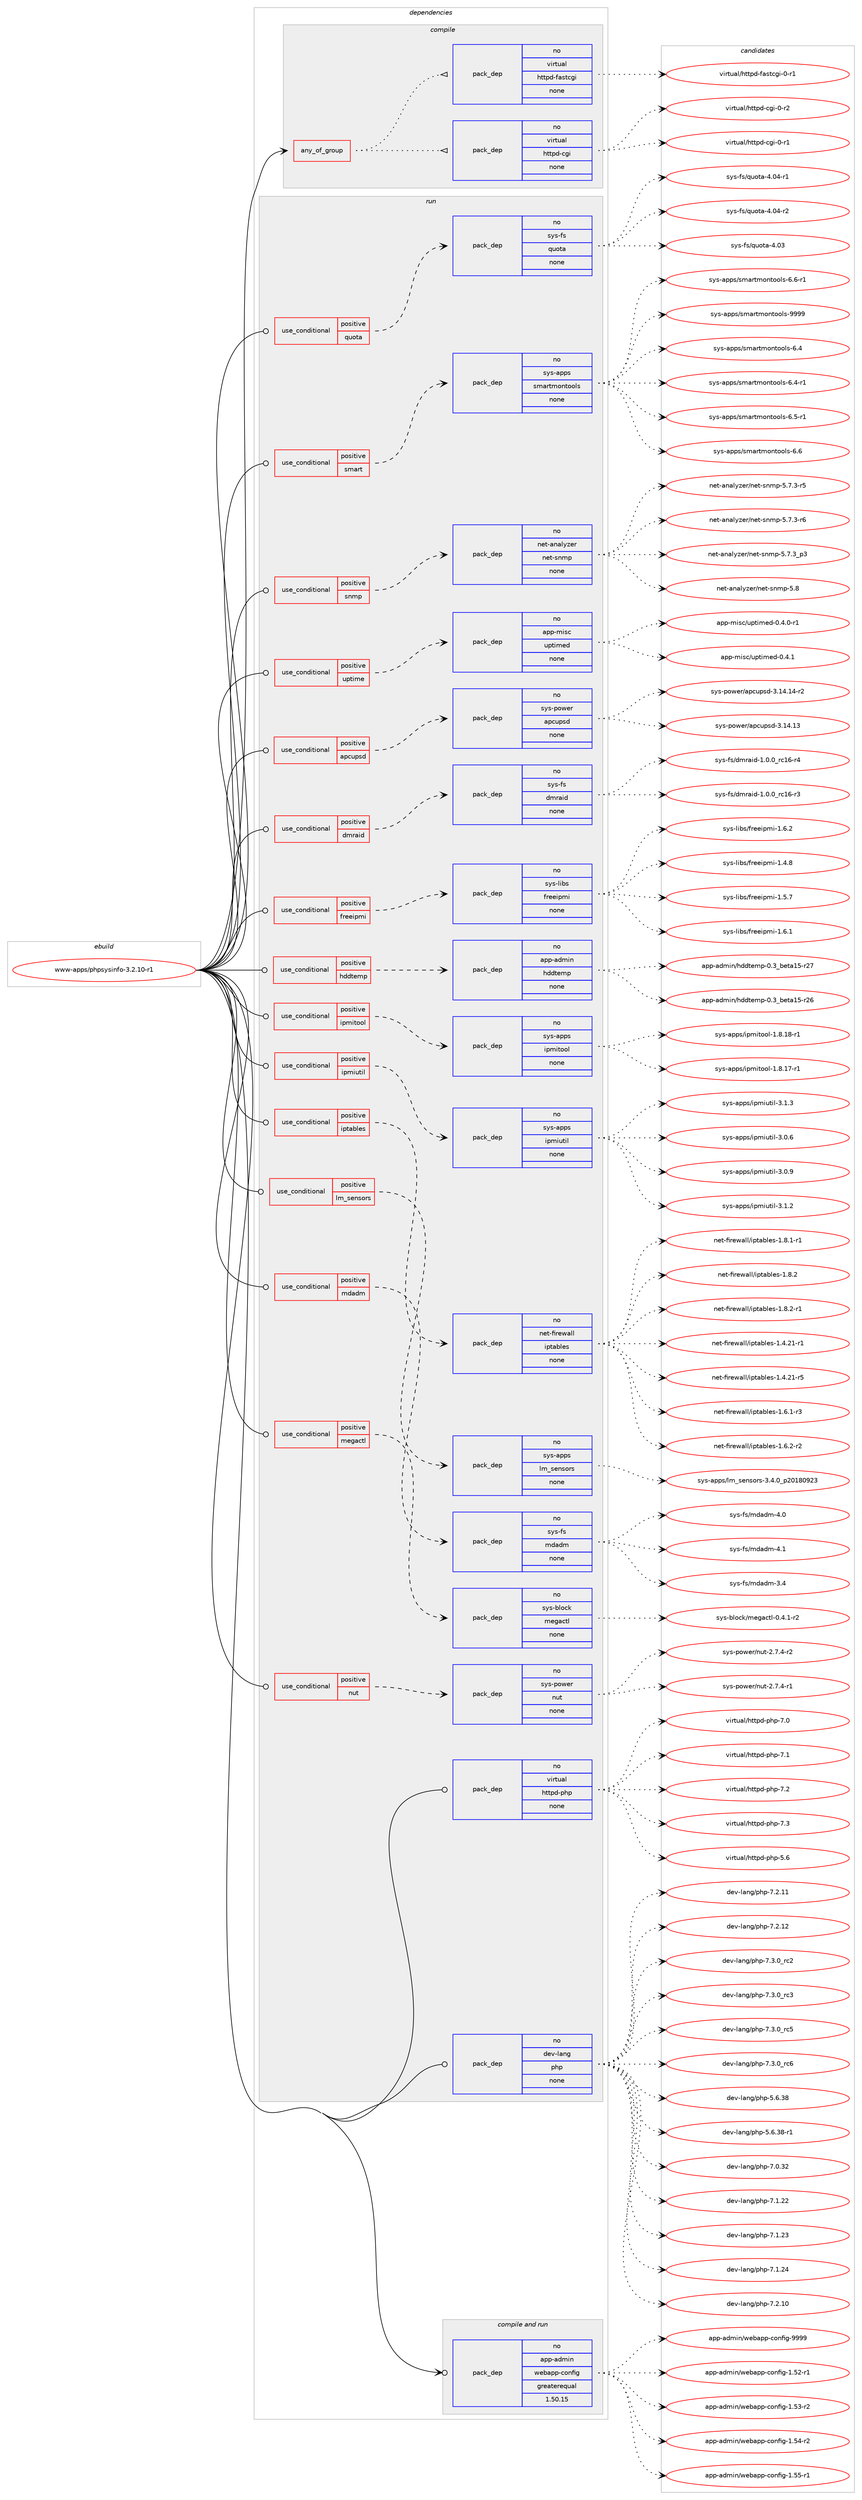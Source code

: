 digraph prolog {

# *************
# Graph options
# *************

newrank=true;
concentrate=true;
compound=true;
graph [rankdir=LR,fontname=Helvetica,fontsize=10,ranksep=1.5];#, ranksep=2.5, nodesep=0.2];
edge  [arrowhead=vee];
node  [fontname=Helvetica,fontsize=10];

# **********
# The ebuild
# **********

subgraph cluster_leftcol {
color=gray;
rank=same;
label=<<i>ebuild</i>>;
id [label="www-apps/phpsysinfo-3.2.10-r1", color=red, width=4, href="../www-apps/phpsysinfo-3.2.10-r1.svg"];
}

# ****************
# The dependencies
# ****************

subgraph cluster_midcol {
color=gray;
label=<<i>dependencies</i>>;
subgraph cluster_compile {
fillcolor="#eeeeee";
style=filled;
label=<<i>compile</i>>;
subgraph any189 {
dependency7971 [label=<<TABLE BORDER="0" CELLBORDER="1" CELLSPACING="0" CELLPADDING="4"><TR><TD CELLPADDING="10">any_of_group</TD></TR></TABLE>>, shape=none, color=red];subgraph pack6345 {
dependency7972 [label=<<TABLE BORDER="0" CELLBORDER="1" CELLSPACING="0" CELLPADDING="4" WIDTH="220"><TR><TD ROWSPAN="6" CELLPADDING="30">pack_dep</TD></TR><TR><TD WIDTH="110">no</TD></TR><TR><TD>virtual</TD></TR><TR><TD>httpd-cgi</TD></TR><TR><TD>none</TD></TR><TR><TD></TD></TR></TABLE>>, shape=none, color=blue];
}
dependency7971:e -> dependency7972:w [weight=20,style="dotted",arrowhead="oinv"];
subgraph pack6346 {
dependency7973 [label=<<TABLE BORDER="0" CELLBORDER="1" CELLSPACING="0" CELLPADDING="4" WIDTH="220"><TR><TD ROWSPAN="6" CELLPADDING="30">pack_dep</TD></TR><TR><TD WIDTH="110">no</TD></TR><TR><TD>virtual</TD></TR><TR><TD>httpd-fastcgi</TD></TR><TR><TD>none</TD></TR><TR><TD></TD></TR></TABLE>>, shape=none, color=blue];
}
dependency7971:e -> dependency7973:w [weight=20,style="dotted",arrowhead="oinv"];
}
id:e -> dependency7971:w [weight=20,style="solid",arrowhead="vee"];
}
subgraph cluster_compileandrun {
fillcolor="#eeeeee";
style=filled;
label=<<i>compile and run</i>>;
subgraph pack6347 {
dependency7974 [label=<<TABLE BORDER="0" CELLBORDER="1" CELLSPACING="0" CELLPADDING="4" WIDTH="220"><TR><TD ROWSPAN="6" CELLPADDING="30">pack_dep</TD></TR><TR><TD WIDTH="110">no</TD></TR><TR><TD>app-admin</TD></TR><TR><TD>webapp-config</TD></TR><TR><TD>greaterequal</TD></TR><TR><TD>1.50.15</TD></TR></TABLE>>, shape=none, color=blue];
}
id:e -> dependency7974:w [weight=20,style="solid",arrowhead="odotvee"];
}
subgraph cluster_run {
fillcolor="#eeeeee";
style=filled;
label=<<i>run</i>>;
subgraph cond1428 {
dependency7975 [label=<<TABLE BORDER="0" CELLBORDER="1" CELLSPACING="0" CELLPADDING="4"><TR><TD ROWSPAN="3" CELLPADDING="10">use_conditional</TD></TR><TR><TD>positive</TD></TR><TR><TD>apcupsd</TD></TR></TABLE>>, shape=none, color=red];
subgraph pack6348 {
dependency7976 [label=<<TABLE BORDER="0" CELLBORDER="1" CELLSPACING="0" CELLPADDING="4" WIDTH="220"><TR><TD ROWSPAN="6" CELLPADDING="30">pack_dep</TD></TR><TR><TD WIDTH="110">no</TD></TR><TR><TD>sys-power</TD></TR><TR><TD>apcupsd</TD></TR><TR><TD>none</TD></TR><TR><TD></TD></TR></TABLE>>, shape=none, color=blue];
}
dependency7975:e -> dependency7976:w [weight=20,style="dashed",arrowhead="vee"];
}
id:e -> dependency7975:w [weight=20,style="solid",arrowhead="odot"];
subgraph cond1429 {
dependency7977 [label=<<TABLE BORDER="0" CELLBORDER="1" CELLSPACING="0" CELLPADDING="4"><TR><TD ROWSPAN="3" CELLPADDING="10">use_conditional</TD></TR><TR><TD>positive</TD></TR><TR><TD>dmraid</TD></TR></TABLE>>, shape=none, color=red];
subgraph pack6349 {
dependency7978 [label=<<TABLE BORDER="0" CELLBORDER="1" CELLSPACING="0" CELLPADDING="4" WIDTH="220"><TR><TD ROWSPAN="6" CELLPADDING="30">pack_dep</TD></TR><TR><TD WIDTH="110">no</TD></TR><TR><TD>sys-fs</TD></TR><TR><TD>dmraid</TD></TR><TR><TD>none</TD></TR><TR><TD></TD></TR></TABLE>>, shape=none, color=blue];
}
dependency7977:e -> dependency7978:w [weight=20,style="dashed",arrowhead="vee"];
}
id:e -> dependency7977:w [weight=20,style="solid",arrowhead="odot"];
subgraph cond1430 {
dependency7979 [label=<<TABLE BORDER="0" CELLBORDER="1" CELLSPACING="0" CELLPADDING="4"><TR><TD ROWSPAN="3" CELLPADDING="10">use_conditional</TD></TR><TR><TD>positive</TD></TR><TR><TD>freeipmi</TD></TR></TABLE>>, shape=none, color=red];
subgraph pack6350 {
dependency7980 [label=<<TABLE BORDER="0" CELLBORDER="1" CELLSPACING="0" CELLPADDING="4" WIDTH="220"><TR><TD ROWSPAN="6" CELLPADDING="30">pack_dep</TD></TR><TR><TD WIDTH="110">no</TD></TR><TR><TD>sys-libs</TD></TR><TR><TD>freeipmi</TD></TR><TR><TD>none</TD></TR><TR><TD></TD></TR></TABLE>>, shape=none, color=blue];
}
dependency7979:e -> dependency7980:w [weight=20,style="dashed",arrowhead="vee"];
}
id:e -> dependency7979:w [weight=20,style="solid",arrowhead="odot"];
subgraph cond1431 {
dependency7981 [label=<<TABLE BORDER="0" CELLBORDER="1" CELLSPACING="0" CELLPADDING="4"><TR><TD ROWSPAN="3" CELLPADDING="10">use_conditional</TD></TR><TR><TD>positive</TD></TR><TR><TD>hddtemp</TD></TR></TABLE>>, shape=none, color=red];
subgraph pack6351 {
dependency7982 [label=<<TABLE BORDER="0" CELLBORDER="1" CELLSPACING="0" CELLPADDING="4" WIDTH="220"><TR><TD ROWSPAN="6" CELLPADDING="30">pack_dep</TD></TR><TR><TD WIDTH="110">no</TD></TR><TR><TD>app-admin</TD></TR><TR><TD>hddtemp</TD></TR><TR><TD>none</TD></TR><TR><TD></TD></TR></TABLE>>, shape=none, color=blue];
}
dependency7981:e -> dependency7982:w [weight=20,style="dashed",arrowhead="vee"];
}
id:e -> dependency7981:w [weight=20,style="solid",arrowhead="odot"];
subgraph cond1432 {
dependency7983 [label=<<TABLE BORDER="0" CELLBORDER="1" CELLSPACING="0" CELLPADDING="4"><TR><TD ROWSPAN="3" CELLPADDING="10">use_conditional</TD></TR><TR><TD>positive</TD></TR><TR><TD>ipmitool</TD></TR></TABLE>>, shape=none, color=red];
subgraph pack6352 {
dependency7984 [label=<<TABLE BORDER="0" CELLBORDER="1" CELLSPACING="0" CELLPADDING="4" WIDTH="220"><TR><TD ROWSPAN="6" CELLPADDING="30">pack_dep</TD></TR><TR><TD WIDTH="110">no</TD></TR><TR><TD>sys-apps</TD></TR><TR><TD>ipmitool</TD></TR><TR><TD>none</TD></TR><TR><TD></TD></TR></TABLE>>, shape=none, color=blue];
}
dependency7983:e -> dependency7984:w [weight=20,style="dashed",arrowhead="vee"];
}
id:e -> dependency7983:w [weight=20,style="solid",arrowhead="odot"];
subgraph cond1433 {
dependency7985 [label=<<TABLE BORDER="0" CELLBORDER="1" CELLSPACING="0" CELLPADDING="4"><TR><TD ROWSPAN="3" CELLPADDING="10">use_conditional</TD></TR><TR><TD>positive</TD></TR><TR><TD>ipmiutil</TD></TR></TABLE>>, shape=none, color=red];
subgraph pack6353 {
dependency7986 [label=<<TABLE BORDER="0" CELLBORDER="1" CELLSPACING="0" CELLPADDING="4" WIDTH="220"><TR><TD ROWSPAN="6" CELLPADDING="30">pack_dep</TD></TR><TR><TD WIDTH="110">no</TD></TR><TR><TD>sys-apps</TD></TR><TR><TD>ipmiutil</TD></TR><TR><TD>none</TD></TR><TR><TD></TD></TR></TABLE>>, shape=none, color=blue];
}
dependency7985:e -> dependency7986:w [weight=20,style="dashed",arrowhead="vee"];
}
id:e -> dependency7985:w [weight=20,style="solid",arrowhead="odot"];
subgraph cond1434 {
dependency7987 [label=<<TABLE BORDER="0" CELLBORDER="1" CELLSPACING="0" CELLPADDING="4"><TR><TD ROWSPAN="3" CELLPADDING="10">use_conditional</TD></TR><TR><TD>positive</TD></TR><TR><TD>iptables</TD></TR></TABLE>>, shape=none, color=red];
subgraph pack6354 {
dependency7988 [label=<<TABLE BORDER="0" CELLBORDER="1" CELLSPACING="0" CELLPADDING="4" WIDTH="220"><TR><TD ROWSPAN="6" CELLPADDING="30">pack_dep</TD></TR><TR><TD WIDTH="110">no</TD></TR><TR><TD>net-firewall</TD></TR><TR><TD>iptables</TD></TR><TR><TD>none</TD></TR><TR><TD></TD></TR></TABLE>>, shape=none, color=blue];
}
dependency7987:e -> dependency7988:w [weight=20,style="dashed",arrowhead="vee"];
}
id:e -> dependency7987:w [weight=20,style="solid",arrowhead="odot"];
subgraph cond1435 {
dependency7989 [label=<<TABLE BORDER="0" CELLBORDER="1" CELLSPACING="0" CELLPADDING="4"><TR><TD ROWSPAN="3" CELLPADDING="10">use_conditional</TD></TR><TR><TD>positive</TD></TR><TR><TD>lm_sensors</TD></TR></TABLE>>, shape=none, color=red];
subgraph pack6355 {
dependency7990 [label=<<TABLE BORDER="0" CELLBORDER="1" CELLSPACING="0" CELLPADDING="4" WIDTH="220"><TR><TD ROWSPAN="6" CELLPADDING="30">pack_dep</TD></TR><TR><TD WIDTH="110">no</TD></TR><TR><TD>sys-apps</TD></TR><TR><TD>lm_sensors</TD></TR><TR><TD>none</TD></TR><TR><TD></TD></TR></TABLE>>, shape=none, color=blue];
}
dependency7989:e -> dependency7990:w [weight=20,style="dashed",arrowhead="vee"];
}
id:e -> dependency7989:w [weight=20,style="solid",arrowhead="odot"];
subgraph cond1436 {
dependency7991 [label=<<TABLE BORDER="0" CELLBORDER="1" CELLSPACING="0" CELLPADDING="4"><TR><TD ROWSPAN="3" CELLPADDING="10">use_conditional</TD></TR><TR><TD>positive</TD></TR><TR><TD>mdadm</TD></TR></TABLE>>, shape=none, color=red];
subgraph pack6356 {
dependency7992 [label=<<TABLE BORDER="0" CELLBORDER="1" CELLSPACING="0" CELLPADDING="4" WIDTH="220"><TR><TD ROWSPAN="6" CELLPADDING="30">pack_dep</TD></TR><TR><TD WIDTH="110">no</TD></TR><TR><TD>sys-fs</TD></TR><TR><TD>mdadm</TD></TR><TR><TD>none</TD></TR><TR><TD></TD></TR></TABLE>>, shape=none, color=blue];
}
dependency7991:e -> dependency7992:w [weight=20,style="dashed",arrowhead="vee"];
}
id:e -> dependency7991:w [weight=20,style="solid",arrowhead="odot"];
subgraph cond1437 {
dependency7993 [label=<<TABLE BORDER="0" CELLBORDER="1" CELLSPACING="0" CELLPADDING="4"><TR><TD ROWSPAN="3" CELLPADDING="10">use_conditional</TD></TR><TR><TD>positive</TD></TR><TR><TD>megactl</TD></TR></TABLE>>, shape=none, color=red];
subgraph pack6357 {
dependency7994 [label=<<TABLE BORDER="0" CELLBORDER="1" CELLSPACING="0" CELLPADDING="4" WIDTH="220"><TR><TD ROWSPAN="6" CELLPADDING="30">pack_dep</TD></TR><TR><TD WIDTH="110">no</TD></TR><TR><TD>sys-block</TD></TR><TR><TD>megactl</TD></TR><TR><TD>none</TD></TR><TR><TD></TD></TR></TABLE>>, shape=none, color=blue];
}
dependency7993:e -> dependency7994:w [weight=20,style="dashed",arrowhead="vee"];
}
id:e -> dependency7993:w [weight=20,style="solid",arrowhead="odot"];
subgraph cond1438 {
dependency7995 [label=<<TABLE BORDER="0" CELLBORDER="1" CELLSPACING="0" CELLPADDING="4"><TR><TD ROWSPAN="3" CELLPADDING="10">use_conditional</TD></TR><TR><TD>positive</TD></TR><TR><TD>nut</TD></TR></TABLE>>, shape=none, color=red];
subgraph pack6358 {
dependency7996 [label=<<TABLE BORDER="0" CELLBORDER="1" CELLSPACING="0" CELLPADDING="4" WIDTH="220"><TR><TD ROWSPAN="6" CELLPADDING="30">pack_dep</TD></TR><TR><TD WIDTH="110">no</TD></TR><TR><TD>sys-power</TD></TR><TR><TD>nut</TD></TR><TR><TD>none</TD></TR><TR><TD></TD></TR></TABLE>>, shape=none, color=blue];
}
dependency7995:e -> dependency7996:w [weight=20,style="dashed",arrowhead="vee"];
}
id:e -> dependency7995:w [weight=20,style="solid",arrowhead="odot"];
subgraph cond1439 {
dependency7997 [label=<<TABLE BORDER="0" CELLBORDER="1" CELLSPACING="0" CELLPADDING="4"><TR><TD ROWSPAN="3" CELLPADDING="10">use_conditional</TD></TR><TR><TD>positive</TD></TR><TR><TD>quota</TD></TR></TABLE>>, shape=none, color=red];
subgraph pack6359 {
dependency7998 [label=<<TABLE BORDER="0" CELLBORDER="1" CELLSPACING="0" CELLPADDING="4" WIDTH="220"><TR><TD ROWSPAN="6" CELLPADDING="30">pack_dep</TD></TR><TR><TD WIDTH="110">no</TD></TR><TR><TD>sys-fs</TD></TR><TR><TD>quota</TD></TR><TR><TD>none</TD></TR><TR><TD></TD></TR></TABLE>>, shape=none, color=blue];
}
dependency7997:e -> dependency7998:w [weight=20,style="dashed",arrowhead="vee"];
}
id:e -> dependency7997:w [weight=20,style="solid",arrowhead="odot"];
subgraph cond1440 {
dependency7999 [label=<<TABLE BORDER="0" CELLBORDER="1" CELLSPACING="0" CELLPADDING="4"><TR><TD ROWSPAN="3" CELLPADDING="10">use_conditional</TD></TR><TR><TD>positive</TD></TR><TR><TD>smart</TD></TR></TABLE>>, shape=none, color=red];
subgraph pack6360 {
dependency8000 [label=<<TABLE BORDER="0" CELLBORDER="1" CELLSPACING="0" CELLPADDING="4" WIDTH="220"><TR><TD ROWSPAN="6" CELLPADDING="30">pack_dep</TD></TR><TR><TD WIDTH="110">no</TD></TR><TR><TD>sys-apps</TD></TR><TR><TD>smartmontools</TD></TR><TR><TD>none</TD></TR><TR><TD></TD></TR></TABLE>>, shape=none, color=blue];
}
dependency7999:e -> dependency8000:w [weight=20,style="dashed",arrowhead="vee"];
}
id:e -> dependency7999:w [weight=20,style="solid",arrowhead="odot"];
subgraph cond1441 {
dependency8001 [label=<<TABLE BORDER="0" CELLBORDER="1" CELLSPACING="0" CELLPADDING="4"><TR><TD ROWSPAN="3" CELLPADDING="10">use_conditional</TD></TR><TR><TD>positive</TD></TR><TR><TD>snmp</TD></TR></TABLE>>, shape=none, color=red];
subgraph pack6361 {
dependency8002 [label=<<TABLE BORDER="0" CELLBORDER="1" CELLSPACING="0" CELLPADDING="4" WIDTH="220"><TR><TD ROWSPAN="6" CELLPADDING="30">pack_dep</TD></TR><TR><TD WIDTH="110">no</TD></TR><TR><TD>net-analyzer</TD></TR><TR><TD>net-snmp</TD></TR><TR><TD>none</TD></TR><TR><TD></TD></TR></TABLE>>, shape=none, color=blue];
}
dependency8001:e -> dependency8002:w [weight=20,style="dashed",arrowhead="vee"];
}
id:e -> dependency8001:w [weight=20,style="solid",arrowhead="odot"];
subgraph cond1442 {
dependency8003 [label=<<TABLE BORDER="0" CELLBORDER="1" CELLSPACING="0" CELLPADDING="4"><TR><TD ROWSPAN="3" CELLPADDING="10">use_conditional</TD></TR><TR><TD>positive</TD></TR><TR><TD>uptime</TD></TR></TABLE>>, shape=none, color=red];
subgraph pack6362 {
dependency8004 [label=<<TABLE BORDER="0" CELLBORDER="1" CELLSPACING="0" CELLPADDING="4" WIDTH="220"><TR><TD ROWSPAN="6" CELLPADDING="30">pack_dep</TD></TR><TR><TD WIDTH="110">no</TD></TR><TR><TD>app-misc</TD></TR><TR><TD>uptimed</TD></TR><TR><TD>none</TD></TR><TR><TD></TD></TR></TABLE>>, shape=none, color=blue];
}
dependency8003:e -> dependency8004:w [weight=20,style="dashed",arrowhead="vee"];
}
id:e -> dependency8003:w [weight=20,style="solid",arrowhead="odot"];
subgraph pack6363 {
dependency8005 [label=<<TABLE BORDER="0" CELLBORDER="1" CELLSPACING="0" CELLPADDING="4" WIDTH="220"><TR><TD ROWSPAN="6" CELLPADDING="30">pack_dep</TD></TR><TR><TD WIDTH="110">no</TD></TR><TR><TD>dev-lang</TD></TR><TR><TD>php</TD></TR><TR><TD>none</TD></TR><TR><TD></TD></TR></TABLE>>, shape=none, color=blue];
}
id:e -> dependency8005:w [weight=20,style="solid",arrowhead="odot"];
subgraph pack6364 {
dependency8006 [label=<<TABLE BORDER="0" CELLBORDER="1" CELLSPACING="0" CELLPADDING="4" WIDTH="220"><TR><TD ROWSPAN="6" CELLPADDING="30">pack_dep</TD></TR><TR><TD WIDTH="110">no</TD></TR><TR><TD>virtual</TD></TR><TR><TD>httpd-php</TD></TR><TR><TD>none</TD></TR><TR><TD></TD></TR></TABLE>>, shape=none, color=blue];
}
id:e -> dependency8006:w [weight=20,style="solid",arrowhead="odot"];
}
}

# **************
# The candidates
# **************

subgraph cluster_choices {
rank=same;
color=gray;
label=<<i>candidates</i>>;

subgraph choice6345 {
color=black;
nodesep=1;
choice1181051141161179710847104116116112100459910310545484511449 [label="virtual/httpd-cgi-0-r1", color=red, width=4,href="../virtual/httpd-cgi-0-r1.svg"];
choice1181051141161179710847104116116112100459910310545484511450 [label="virtual/httpd-cgi-0-r2", color=red, width=4,href="../virtual/httpd-cgi-0-r2.svg"];
dependency7972:e -> choice1181051141161179710847104116116112100459910310545484511449:w [style=dotted,weight="100"];
dependency7972:e -> choice1181051141161179710847104116116112100459910310545484511450:w [style=dotted,weight="100"];
}
subgraph choice6346 {
color=black;
nodesep=1;
choice118105114116117971084710411611611210045102971151169910310545484511449 [label="virtual/httpd-fastcgi-0-r1", color=red, width=4,href="../virtual/httpd-fastcgi-0-r1.svg"];
dependency7973:e -> choice118105114116117971084710411611611210045102971151169910310545484511449:w [style=dotted,weight="100"];
}
subgraph choice6347 {
color=black;
nodesep=1;
choice971121124597100109105110471191019897112112459911111010210510345494653504511449 [label="app-admin/webapp-config-1.52-r1", color=red, width=4,href="../app-admin/webapp-config-1.52-r1.svg"];
choice971121124597100109105110471191019897112112459911111010210510345494653514511450 [label="app-admin/webapp-config-1.53-r2", color=red, width=4,href="../app-admin/webapp-config-1.53-r2.svg"];
choice971121124597100109105110471191019897112112459911111010210510345494653524511450 [label="app-admin/webapp-config-1.54-r2", color=red, width=4,href="../app-admin/webapp-config-1.54-r2.svg"];
choice971121124597100109105110471191019897112112459911111010210510345494653534511449 [label="app-admin/webapp-config-1.55-r1", color=red, width=4,href="../app-admin/webapp-config-1.55-r1.svg"];
choice97112112459710010910511047119101989711211245991111101021051034557575757 [label="app-admin/webapp-config-9999", color=red, width=4,href="../app-admin/webapp-config-9999.svg"];
dependency7974:e -> choice971121124597100109105110471191019897112112459911111010210510345494653504511449:w [style=dotted,weight="100"];
dependency7974:e -> choice971121124597100109105110471191019897112112459911111010210510345494653514511450:w [style=dotted,weight="100"];
dependency7974:e -> choice971121124597100109105110471191019897112112459911111010210510345494653524511450:w [style=dotted,weight="100"];
dependency7974:e -> choice971121124597100109105110471191019897112112459911111010210510345494653534511449:w [style=dotted,weight="100"];
dependency7974:e -> choice97112112459710010910511047119101989711211245991111101021051034557575757:w [style=dotted,weight="100"];
}
subgraph choice6348 {
color=black;
nodesep=1;
choice115121115451121111191011144797112991171121151004551464952464951 [label="sys-power/apcupsd-3.14.13", color=red, width=4,href="../sys-power/apcupsd-3.14.13.svg"];
choice1151211154511211111910111447971129911711211510045514649524649524511450 [label="sys-power/apcupsd-3.14.14-r2", color=red, width=4,href="../sys-power/apcupsd-3.14.14-r2.svg"];
dependency7976:e -> choice115121115451121111191011144797112991171121151004551464952464951:w [style=dotted,weight="100"];
dependency7976:e -> choice1151211154511211111910111447971129911711211510045514649524649524511450:w [style=dotted,weight="100"];
}
subgraph choice6349 {
color=black;
nodesep=1;
choice115121115451021154710010911497105100454946484648951149949544511451 [label="sys-fs/dmraid-1.0.0_rc16-r3", color=red, width=4,href="../sys-fs/dmraid-1.0.0_rc16-r3.svg"];
choice115121115451021154710010911497105100454946484648951149949544511452 [label="sys-fs/dmraid-1.0.0_rc16-r4", color=red, width=4,href="../sys-fs/dmraid-1.0.0_rc16-r4.svg"];
dependency7978:e -> choice115121115451021154710010911497105100454946484648951149949544511451:w [style=dotted,weight="100"];
dependency7978:e -> choice115121115451021154710010911497105100454946484648951149949544511452:w [style=dotted,weight="100"];
}
subgraph choice6350 {
color=black;
nodesep=1;
choice115121115451081059811547102114101101105112109105454946524656 [label="sys-libs/freeipmi-1.4.8", color=red, width=4,href="../sys-libs/freeipmi-1.4.8.svg"];
choice115121115451081059811547102114101101105112109105454946534655 [label="sys-libs/freeipmi-1.5.7", color=red, width=4,href="../sys-libs/freeipmi-1.5.7.svg"];
choice115121115451081059811547102114101101105112109105454946544649 [label="sys-libs/freeipmi-1.6.1", color=red, width=4,href="../sys-libs/freeipmi-1.6.1.svg"];
choice115121115451081059811547102114101101105112109105454946544650 [label="sys-libs/freeipmi-1.6.2", color=red, width=4,href="../sys-libs/freeipmi-1.6.2.svg"];
dependency7980:e -> choice115121115451081059811547102114101101105112109105454946524656:w [style=dotted,weight="100"];
dependency7980:e -> choice115121115451081059811547102114101101105112109105454946534655:w [style=dotted,weight="100"];
dependency7980:e -> choice115121115451081059811547102114101101105112109105454946544649:w [style=dotted,weight="100"];
dependency7980:e -> choice115121115451081059811547102114101101105112109105454946544650:w [style=dotted,weight="100"];
}
subgraph choice6351 {
color=black;
nodesep=1;
choice97112112459710010910511047104100100116101109112454846519598101116974953451145054 [label="app-admin/hddtemp-0.3_beta15-r26", color=red, width=4,href="../app-admin/hddtemp-0.3_beta15-r26.svg"];
choice97112112459710010910511047104100100116101109112454846519598101116974953451145055 [label="app-admin/hddtemp-0.3_beta15-r27", color=red, width=4,href="../app-admin/hddtemp-0.3_beta15-r27.svg"];
dependency7982:e -> choice97112112459710010910511047104100100116101109112454846519598101116974953451145054:w [style=dotted,weight="100"];
dependency7982:e -> choice97112112459710010910511047104100100116101109112454846519598101116974953451145055:w [style=dotted,weight="100"];
}
subgraph choice6352 {
color=black;
nodesep=1;
choice115121115459711211211547105112109105116111111108454946564649554511449 [label="sys-apps/ipmitool-1.8.17-r1", color=red, width=4,href="../sys-apps/ipmitool-1.8.17-r1.svg"];
choice115121115459711211211547105112109105116111111108454946564649564511449 [label="sys-apps/ipmitool-1.8.18-r1", color=red, width=4,href="../sys-apps/ipmitool-1.8.18-r1.svg"];
dependency7984:e -> choice115121115459711211211547105112109105116111111108454946564649554511449:w [style=dotted,weight="100"];
dependency7984:e -> choice115121115459711211211547105112109105116111111108454946564649564511449:w [style=dotted,weight="100"];
}
subgraph choice6353 {
color=black;
nodesep=1;
choice115121115459711211211547105112109105117116105108455146484654 [label="sys-apps/ipmiutil-3.0.6", color=red, width=4,href="../sys-apps/ipmiutil-3.0.6.svg"];
choice115121115459711211211547105112109105117116105108455146484657 [label="sys-apps/ipmiutil-3.0.9", color=red, width=4,href="../sys-apps/ipmiutil-3.0.9.svg"];
choice115121115459711211211547105112109105117116105108455146494650 [label="sys-apps/ipmiutil-3.1.2", color=red, width=4,href="../sys-apps/ipmiutil-3.1.2.svg"];
choice115121115459711211211547105112109105117116105108455146494651 [label="sys-apps/ipmiutil-3.1.3", color=red, width=4,href="../sys-apps/ipmiutil-3.1.3.svg"];
dependency7986:e -> choice115121115459711211211547105112109105117116105108455146484654:w [style=dotted,weight="100"];
dependency7986:e -> choice115121115459711211211547105112109105117116105108455146484657:w [style=dotted,weight="100"];
dependency7986:e -> choice115121115459711211211547105112109105117116105108455146494650:w [style=dotted,weight="100"];
dependency7986:e -> choice115121115459711211211547105112109105117116105108455146494651:w [style=dotted,weight="100"];
}
subgraph choice6354 {
color=black;
nodesep=1;
choice1101011164510210511410111997108108471051121169798108101115454946524650494511449 [label="net-firewall/iptables-1.4.21-r1", color=red, width=4,href="../net-firewall/iptables-1.4.21-r1.svg"];
choice1101011164510210511410111997108108471051121169798108101115454946524650494511453 [label="net-firewall/iptables-1.4.21-r5", color=red, width=4,href="../net-firewall/iptables-1.4.21-r5.svg"];
choice11010111645102105114101119971081084710511211697981081011154549465446494511451 [label="net-firewall/iptables-1.6.1-r3", color=red, width=4,href="../net-firewall/iptables-1.6.1-r3.svg"];
choice11010111645102105114101119971081084710511211697981081011154549465446504511450 [label="net-firewall/iptables-1.6.2-r2", color=red, width=4,href="../net-firewall/iptables-1.6.2-r2.svg"];
choice11010111645102105114101119971081084710511211697981081011154549465646494511449 [label="net-firewall/iptables-1.8.1-r1", color=red, width=4,href="../net-firewall/iptables-1.8.1-r1.svg"];
choice1101011164510210511410111997108108471051121169798108101115454946564650 [label="net-firewall/iptables-1.8.2", color=red, width=4,href="../net-firewall/iptables-1.8.2.svg"];
choice11010111645102105114101119971081084710511211697981081011154549465646504511449 [label="net-firewall/iptables-1.8.2-r1", color=red, width=4,href="../net-firewall/iptables-1.8.2-r1.svg"];
dependency7988:e -> choice1101011164510210511410111997108108471051121169798108101115454946524650494511449:w [style=dotted,weight="100"];
dependency7988:e -> choice1101011164510210511410111997108108471051121169798108101115454946524650494511453:w [style=dotted,weight="100"];
dependency7988:e -> choice11010111645102105114101119971081084710511211697981081011154549465446494511451:w [style=dotted,weight="100"];
dependency7988:e -> choice11010111645102105114101119971081084710511211697981081011154549465446504511450:w [style=dotted,weight="100"];
dependency7988:e -> choice11010111645102105114101119971081084710511211697981081011154549465646494511449:w [style=dotted,weight="100"];
dependency7988:e -> choice1101011164510210511410111997108108471051121169798108101115454946564650:w [style=dotted,weight="100"];
dependency7988:e -> choice11010111645102105114101119971081084710511211697981081011154549465646504511449:w [style=dotted,weight="100"];
}
subgraph choice6355 {
color=black;
nodesep=1;
choice11512111545971121121154710810995115101110115111114115455146524648951125048495648575051 [label="sys-apps/lm_sensors-3.4.0_p20180923", color=red, width=4,href="../sys-apps/lm_sensors-3.4.0_p20180923.svg"];
dependency7990:e -> choice11512111545971121121154710810995115101110115111114115455146524648951125048495648575051:w [style=dotted,weight="100"];
}
subgraph choice6356 {
color=black;
nodesep=1;
choice11512111545102115471091009710010945514652 [label="sys-fs/mdadm-3.4", color=red, width=4,href="../sys-fs/mdadm-3.4.svg"];
choice11512111545102115471091009710010945524648 [label="sys-fs/mdadm-4.0", color=red, width=4,href="../sys-fs/mdadm-4.0.svg"];
choice11512111545102115471091009710010945524649 [label="sys-fs/mdadm-4.1", color=red, width=4,href="../sys-fs/mdadm-4.1.svg"];
dependency7992:e -> choice11512111545102115471091009710010945514652:w [style=dotted,weight="100"];
dependency7992:e -> choice11512111545102115471091009710010945524648:w [style=dotted,weight="100"];
dependency7992:e -> choice11512111545102115471091009710010945524649:w [style=dotted,weight="100"];
}
subgraph choice6357 {
color=black;
nodesep=1;
choice1151211154598108111991074710910110397991161084548465246494511450 [label="sys-block/megactl-0.4.1-r2", color=red, width=4,href="../sys-block/megactl-0.4.1-r2.svg"];
dependency7994:e -> choice1151211154598108111991074710910110397991161084548465246494511450:w [style=dotted,weight="100"];
}
subgraph choice6358 {
color=black;
nodesep=1;
choice11512111545112111119101114471101171164550465546524511449 [label="sys-power/nut-2.7.4-r1", color=red, width=4,href="../sys-power/nut-2.7.4-r1.svg"];
choice11512111545112111119101114471101171164550465546524511450 [label="sys-power/nut-2.7.4-r2", color=red, width=4,href="../sys-power/nut-2.7.4-r2.svg"];
dependency7996:e -> choice11512111545112111119101114471101171164550465546524511449:w [style=dotted,weight="100"];
dependency7996:e -> choice11512111545112111119101114471101171164550465546524511450:w [style=dotted,weight="100"];
}
subgraph choice6359 {
color=black;
nodesep=1;
choice1151211154510211547113117111116974552464851 [label="sys-fs/quota-4.03", color=red, width=4,href="../sys-fs/quota-4.03.svg"];
choice11512111545102115471131171111169745524648524511449 [label="sys-fs/quota-4.04-r1", color=red, width=4,href="../sys-fs/quota-4.04-r1.svg"];
choice11512111545102115471131171111169745524648524511450 [label="sys-fs/quota-4.04-r2", color=red, width=4,href="../sys-fs/quota-4.04-r2.svg"];
dependency7998:e -> choice1151211154510211547113117111116974552464851:w [style=dotted,weight="100"];
dependency7998:e -> choice11512111545102115471131171111169745524648524511449:w [style=dotted,weight="100"];
dependency7998:e -> choice11512111545102115471131171111169745524648524511450:w [style=dotted,weight="100"];
}
subgraph choice6360 {
color=black;
nodesep=1;
choice1151211154597112112115471151099711411610911111011611111110811545544652 [label="sys-apps/smartmontools-6.4", color=red, width=4,href="../sys-apps/smartmontools-6.4.svg"];
choice11512111545971121121154711510997114116109111110116111111108115455446524511449 [label="sys-apps/smartmontools-6.4-r1", color=red, width=4,href="../sys-apps/smartmontools-6.4-r1.svg"];
choice11512111545971121121154711510997114116109111110116111111108115455446534511449 [label="sys-apps/smartmontools-6.5-r1", color=red, width=4,href="../sys-apps/smartmontools-6.5-r1.svg"];
choice1151211154597112112115471151099711411610911111011611111110811545544654 [label="sys-apps/smartmontools-6.6", color=red, width=4,href="../sys-apps/smartmontools-6.6.svg"];
choice11512111545971121121154711510997114116109111110116111111108115455446544511449 [label="sys-apps/smartmontools-6.6-r1", color=red, width=4,href="../sys-apps/smartmontools-6.6-r1.svg"];
choice115121115459711211211547115109971141161091111101161111111081154557575757 [label="sys-apps/smartmontools-9999", color=red, width=4,href="../sys-apps/smartmontools-9999.svg"];
dependency8000:e -> choice1151211154597112112115471151099711411610911111011611111110811545544652:w [style=dotted,weight="100"];
dependency8000:e -> choice11512111545971121121154711510997114116109111110116111111108115455446524511449:w [style=dotted,weight="100"];
dependency8000:e -> choice11512111545971121121154711510997114116109111110116111111108115455446534511449:w [style=dotted,weight="100"];
dependency8000:e -> choice1151211154597112112115471151099711411610911111011611111110811545544654:w [style=dotted,weight="100"];
dependency8000:e -> choice11512111545971121121154711510997114116109111110116111111108115455446544511449:w [style=dotted,weight="100"];
dependency8000:e -> choice115121115459711211211547115109971141161091111101161111111081154557575757:w [style=dotted,weight="100"];
}
subgraph choice6361 {
color=black;
nodesep=1;
choice11010111645971109710812112210111447110101116451151101091124553465546514511453 [label="net-analyzer/net-snmp-5.7.3-r5", color=red, width=4,href="../net-analyzer/net-snmp-5.7.3-r5.svg"];
choice11010111645971109710812112210111447110101116451151101091124553465546514511454 [label="net-analyzer/net-snmp-5.7.3-r6", color=red, width=4,href="../net-analyzer/net-snmp-5.7.3-r6.svg"];
choice11010111645971109710812112210111447110101116451151101091124553465546519511251 [label="net-analyzer/net-snmp-5.7.3_p3", color=red, width=4,href="../net-analyzer/net-snmp-5.7.3_p3.svg"];
choice110101116459711097108121122101114471101011164511511010911245534656 [label="net-analyzer/net-snmp-5.8", color=red, width=4,href="../net-analyzer/net-snmp-5.8.svg"];
dependency8002:e -> choice11010111645971109710812112210111447110101116451151101091124553465546514511453:w [style=dotted,weight="100"];
dependency8002:e -> choice11010111645971109710812112210111447110101116451151101091124553465546514511454:w [style=dotted,weight="100"];
dependency8002:e -> choice11010111645971109710812112210111447110101116451151101091124553465546519511251:w [style=dotted,weight="100"];
dependency8002:e -> choice110101116459711097108121122101114471101011164511511010911245534656:w [style=dotted,weight="100"];
}
subgraph choice6362 {
color=black;
nodesep=1;
choice971121124510910511599471171121161051091011004548465246484511449 [label="app-misc/uptimed-0.4.0-r1", color=red, width=4,href="../app-misc/uptimed-0.4.0-r1.svg"];
choice97112112451091051159947117112116105109101100454846524649 [label="app-misc/uptimed-0.4.1", color=red, width=4,href="../app-misc/uptimed-0.4.1.svg"];
dependency8004:e -> choice971121124510910511599471171121161051091011004548465246484511449:w [style=dotted,weight="100"];
dependency8004:e -> choice97112112451091051159947117112116105109101100454846524649:w [style=dotted,weight="100"];
}
subgraph choice6363 {
color=black;
nodesep=1;
choice10010111845108971101034711210411245534654465156 [label="dev-lang/php-5.6.38", color=red, width=4,href="../dev-lang/php-5.6.38.svg"];
choice100101118451089711010347112104112455346544651564511449 [label="dev-lang/php-5.6.38-r1", color=red, width=4,href="../dev-lang/php-5.6.38-r1.svg"];
choice10010111845108971101034711210411245554648465150 [label="dev-lang/php-7.0.32", color=red, width=4,href="../dev-lang/php-7.0.32.svg"];
choice10010111845108971101034711210411245554649465050 [label="dev-lang/php-7.1.22", color=red, width=4,href="../dev-lang/php-7.1.22.svg"];
choice10010111845108971101034711210411245554649465051 [label="dev-lang/php-7.1.23", color=red, width=4,href="../dev-lang/php-7.1.23.svg"];
choice10010111845108971101034711210411245554649465052 [label="dev-lang/php-7.1.24", color=red, width=4,href="../dev-lang/php-7.1.24.svg"];
choice10010111845108971101034711210411245554650464948 [label="dev-lang/php-7.2.10", color=red, width=4,href="../dev-lang/php-7.2.10.svg"];
choice10010111845108971101034711210411245554650464949 [label="dev-lang/php-7.2.11", color=red, width=4,href="../dev-lang/php-7.2.11.svg"];
choice10010111845108971101034711210411245554650464950 [label="dev-lang/php-7.2.12", color=red, width=4,href="../dev-lang/php-7.2.12.svg"];
choice100101118451089711010347112104112455546514648951149950 [label="dev-lang/php-7.3.0_rc2", color=red, width=4,href="../dev-lang/php-7.3.0_rc2.svg"];
choice100101118451089711010347112104112455546514648951149951 [label="dev-lang/php-7.3.0_rc3", color=red, width=4,href="../dev-lang/php-7.3.0_rc3.svg"];
choice100101118451089711010347112104112455546514648951149953 [label="dev-lang/php-7.3.0_rc5", color=red, width=4,href="../dev-lang/php-7.3.0_rc5.svg"];
choice100101118451089711010347112104112455546514648951149954 [label="dev-lang/php-7.3.0_rc6", color=red, width=4,href="../dev-lang/php-7.3.0_rc6.svg"];
dependency8005:e -> choice10010111845108971101034711210411245534654465156:w [style=dotted,weight="100"];
dependency8005:e -> choice100101118451089711010347112104112455346544651564511449:w [style=dotted,weight="100"];
dependency8005:e -> choice10010111845108971101034711210411245554648465150:w [style=dotted,weight="100"];
dependency8005:e -> choice10010111845108971101034711210411245554649465050:w [style=dotted,weight="100"];
dependency8005:e -> choice10010111845108971101034711210411245554649465051:w [style=dotted,weight="100"];
dependency8005:e -> choice10010111845108971101034711210411245554649465052:w [style=dotted,weight="100"];
dependency8005:e -> choice10010111845108971101034711210411245554650464948:w [style=dotted,weight="100"];
dependency8005:e -> choice10010111845108971101034711210411245554650464949:w [style=dotted,weight="100"];
dependency8005:e -> choice10010111845108971101034711210411245554650464950:w [style=dotted,weight="100"];
dependency8005:e -> choice100101118451089711010347112104112455546514648951149950:w [style=dotted,weight="100"];
dependency8005:e -> choice100101118451089711010347112104112455546514648951149951:w [style=dotted,weight="100"];
dependency8005:e -> choice100101118451089711010347112104112455546514648951149953:w [style=dotted,weight="100"];
dependency8005:e -> choice100101118451089711010347112104112455546514648951149954:w [style=dotted,weight="100"];
}
subgraph choice6364 {
color=black;
nodesep=1;
choice11810511411611797108471041161161121004511210411245534654 [label="virtual/httpd-php-5.6", color=red, width=4,href="../virtual/httpd-php-5.6.svg"];
choice11810511411611797108471041161161121004511210411245554648 [label="virtual/httpd-php-7.0", color=red, width=4,href="../virtual/httpd-php-7.0.svg"];
choice11810511411611797108471041161161121004511210411245554649 [label="virtual/httpd-php-7.1", color=red, width=4,href="../virtual/httpd-php-7.1.svg"];
choice11810511411611797108471041161161121004511210411245554650 [label="virtual/httpd-php-7.2", color=red, width=4,href="../virtual/httpd-php-7.2.svg"];
choice11810511411611797108471041161161121004511210411245554651 [label="virtual/httpd-php-7.3", color=red, width=4,href="../virtual/httpd-php-7.3.svg"];
dependency8006:e -> choice11810511411611797108471041161161121004511210411245534654:w [style=dotted,weight="100"];
dependency8006:e -> choice11810511411611797108471041161161121004511210411245554648:w [style=dotted,weight="100"];
dependency8006:e -> choice11810511411611797108471041161161121004511210411245554649:w [style=dotted,weight="100"];
dependency8006:e -> choice11810511411611797108471041161161121004511210411245554650:w [style=dotted,weight="100"];
dependency8006:e -> choice11810511411611797108471041161161121004511210411245554651:w [style=dotted,weight="100"];
}
}

}
